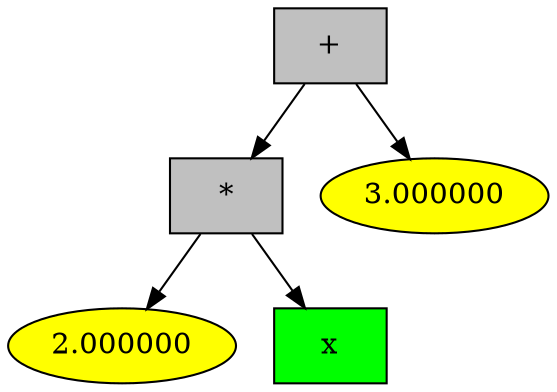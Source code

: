 digraph G {
23 [style = filled, label="+", shape = box, fillcolor="grey"];
23->25;
25 [style = filled, label="*", shape = box, fillcolor="grey"];
25->26;
26 [style = filled, label="2.000000", fillcolor="yellow"];
25->74;
74 [style = filled, label="x", shape = box, fillcolor="green"];
23->33;
33 [style = filled, label="3.000000", fillcolor="yellow"];

}
